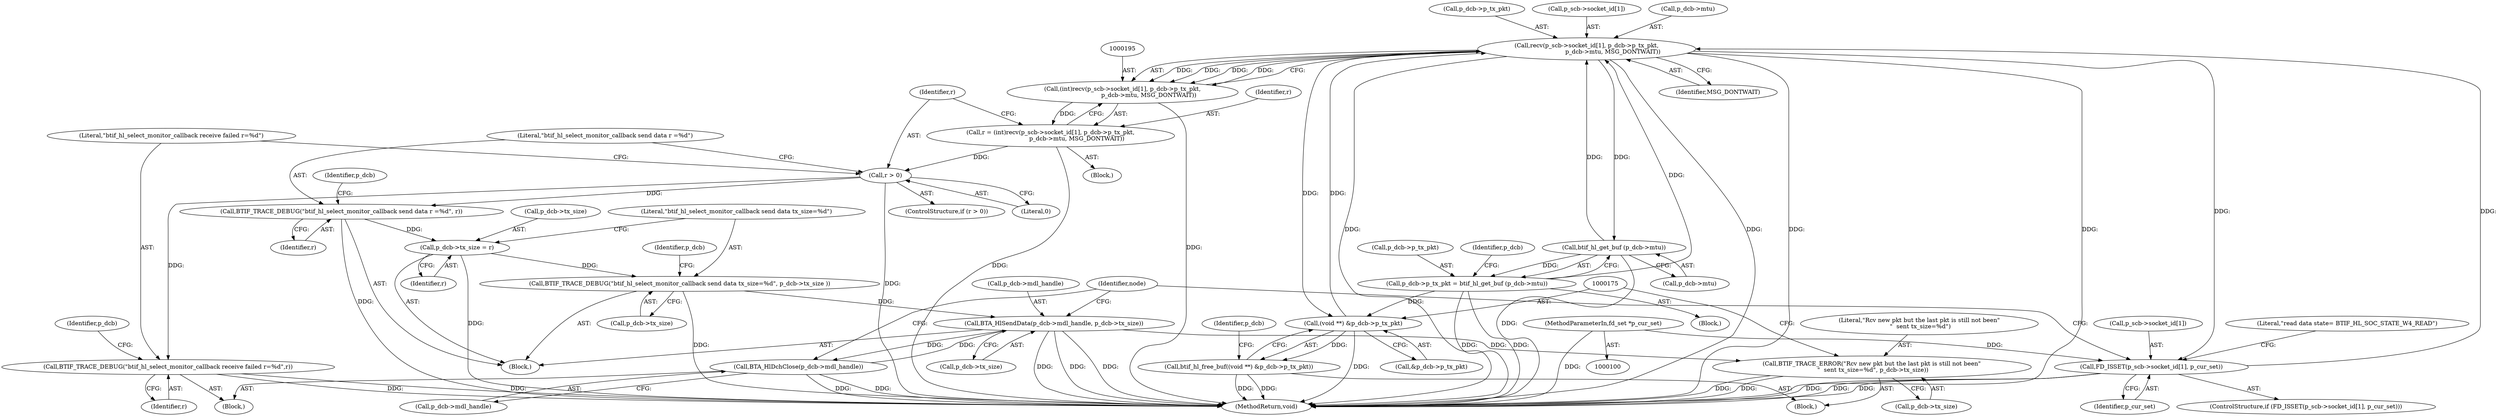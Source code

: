 digraph "0_Android_472271b153c5dc53c28beac55480a8d8434b2d5c_18@API" {
"1000196" [label="(Call,recv(p_scb->socket_id[1], p_dcb->p_tx_pkt,\n                            p_dcb->mtu, MSG_DONTWAIT))"];
"1000136" [label="(Call,FD_ISSET(p_scb->socket_id[1], p_cur_set))"];
"1000196" [label="(Call,recv(p_scb->socket_id[1], p_dcb->p_tx_pkt,\n                            p_dcb->mtu, MSG_DONTWAIT))"];
"1000180" [label="(Call,p_dcb->p_tx_pkt = btif_hl_get_buf (p_dcb->mtu))"];
"1000184" [label="(Call,btif_hl_get_buf (p_dcb->mtu))"];
"1000174" [label="(Call,(void **) &p_dcb->p_tx_pkt)"];
"1000101" [label="(MethodParameterIn,fd_set *p_cur_set)"];
"1000173" [label="(Call,btif_hl_free_buf((void **) &p_dcb->p_tx_pkt))"];
"1000194" [label="(Call,(int)recv(p_scb->socket_id[1], p_dcb->p_tx_pkt,\n                            p_dcb->mtu, MSG_DONTWAIT))"];
"1000192" [label="(Call,r = (int)recv(p_scb->socket_id[1], p_dcb->p_tx_pkt,\n                            p_dcb->mtu, MSG_DONTWAIT))"];
"1000210" [label="(Call,r > 0)"];
"1000214" [label="(Call,BTIF_TRACE_DEBUG(\"btif_hl_select_monitor_callback send data r =%d\", r))"];
"1000217" [label="(Call,p_dcb->tx_size = r)"];
"1000222" [label="(Call,BTIF_TRACE_DEBUG(\"btif_hl_select_monitor_callback send data tx_size=%d\", p_dcb->tx_size ))"];
"1000227" [label="(Call,BTA_HlSendData(p_dcb->mdl_handle, p_dcb->tx_size))"];
"1000168" [label="(Call,BTIF_TRACE_ERROR(\"Rcv new pkt but the last pkt is still not been\"\n \"  sent tx_size=%d\", p_dcb->tx_size))"];
"1000239" [label="(Call,BTA_HlDchClose(p_dcb->mdl_handle))"];
"1000236" [label="(Call,BTIF_TRACE_DEBUG(\"btif_hl_select_monitor_callback receive failed r=%d\",r))"];
"1000101" [label="(MethodParameterIn,fd_set *p_cur_set)"];
"1000180" [label="(Call,p_dcb->p_tx_pkt = btif_hl_get_buf (p_dcb->mtu))"];
"1000228" [label="(Call,p_dcb->mdl_handle)"];
"1000142" [label="(Identifier,p_cur_set)"];
"1000237" [label="(Literal,\"btif_hl_select_monitor_callback receive failed r=%d\")"];
"1000168" [label="(Call,BTIF_TRACE_ERROR(\"Rcv new pkt but the last pkt is still not been\"\n \"  sent tx_size=%d\", p_dcb->tx_size))"];
"1000235" [label="(Block,)"];
"1000227" [label="(Call,BTA_HlSendData(p_dcb->mdl_handle, p_dcb->tx_size))"];
"1000173" [label="(Call,btif_hl_free_buf((void **) &p_dcb->p_tx_pkt))"];
"1000251" [label="(MethodReturn,void)"];
"1000136" [label="(Call,FD_ISSET(p_scb->socket_id[1], p_cur_set))"];
"1000170" [label="(Call,p_dcb->tx_size)"];
"1000135" [label="(ControlStructure,if (FD_ISSET(p_scb->socket_id[1], p_cur_set)))"];
"1000176" [label="(Call,&p_dcb->p_tx_pkt)"];
"1000223" [label="(Literal,\"btif_hl_select_monitor_callback send data tx_size=%d\")"];
"1000192" [label="(Call,r = (int)recv(p_scb->socket_id[1], p_dcb->p_tx_pkt,\n                            p_dcb->mtu, MSG_DONTWAIT))"];
"1000216" [label="(Identifier,r)"];
"1000219" [label="(Identifier,p_dcb)"];
"1000239" [label="(Call,BTA_HlDchClose(p_dcb->mdl_handle))"];
"1000174" [label="(Call,(void **) &p_dcb->p_tx_pkt)"];
"1000169" [label="(Literal,\"Rcv new pkt but the last pkt is still not been\"\n \"  sent tx_size=%d\")"];
"1000190" [label="(Block,)"];
"1000209" [label="(ControlStructure,if (r > 0))"];
"1000240" [label="(Call,p_dcb->mdl_handle)"];
"1000185" [label="(Call,p_dcb->mtu)"];
"1000222" [label="(Call,BTIF_TRACE_DEBUG(\"btif_hl_select_monitor_callback send data tx_size=%d\", p_dcb->tx_size ))"];
"1000229" [label="(Identifier,p_dcb)"];
"1000202" [label="(Call,p_dcb->p_tx_pkt)"];
"1000221" [label="(Identifier,r)"];
"1000197" [label="(Call,p_scb->socket_id[1])"];
"1000211" [label="(Identifier,r)"];
"1000145" [label="(Literal,\"read data state= BTIF_HL_SOC_STATE_W4_READ\")"];
"1000184" [label="(Call,btif_hl_get_buf (p_dcb->mtu))"];
"1000193" [label="(Identifier,r)"];
"1000189" [label="(Identifier,p_dcb)"];
"1000238" [label="(Identifier,r)"];
"1000196" [label="(Call,recv(p_scb->socket_id[1], p_dcb->p_tx_pkt,\n                            p_dcb->mtu, MSG_DONTWAIT))"];
"1000231" [label="(Call,p_dcb->tx_size)"];
"1000241" [label="(Identifier,p_dcb)"];
"1000120" [label="(Identifier,node)"];
"1000167" [label="(Block,)"];
"1000137" [label="(Call,p_scb->socket_id[1])"];
"1000212" [label="(Literal,0)"];
"1000214" [label="(Call,BTIF_TRACE_DEBUG(\"btif_hl_select_monitor_callback send data r =%d\", r))"];
"1000236" [label="(Call,BTIF_TRACE_DEBUG(\"btif_hl_select_monitor_callback receive failed r=%d\",r))"];
"1000217" [label="(Call,p_dcb->tx_size = r)"];
"1000224" [label="(Call,p_dcb->tx_size)"];
"1000143" [label="(Block,)"];
"1000181" [label="(Call,p_dcb->p_tx_pkt)"];
"1000208" [label="(Identifier,MSG_DONTWAIT)"];
"1000218" [label="(Call,p_dcb->tx_size)"];
"1000182" [label="(Identifier,p_dcb)"];
"1000194" [label="(Call,(int)recv(p_scb->socket_id[1], p_dcb->p_tx_pkt,\n                            p_dcb->mtu, MSG_DONTWAIT))"];
"1000213" [label="(Block,)"];
"1000205" [label="(Call,p_dcb->mtu)"];
"1000210" [label="(Call,r > 0)"];
"1000215" [label="(Literal,\"btif_hl_select_monitor_callback send data r =%d\")"];
"1000196" -> "1000194"  [label="AST: "];
"1000196" -> "1000208"  [label="CFG: "];
"1000197" -> "1000196"  [label="AST: "];
"1000202" -> "1000196"  [label="AST: "];
"1000205" -> "1000196"  [label="AST: "];
"1000208" -> "1000196"  [label="AST: "];
"1000194" -> "1000196"  [label="CFG: "];
"1000196" -> "1000251"  [label="DDG: "];
"1000196" -> "1000251"  [label="DDG: "];
"1000196" -> "1000251"  [label="DDG: "];
"1000196" -> "1000251"  [label="DDG: "];
"1000196" -> "1000136"  [label="DDG: "];
"1000196" -> "1000174"  [label="DDG: "];
"1000196" -> "1000184"  [label="DDG: "];
"1000196" -> "1000194"  [label="DDG: "];
"1000196" -> "1000194"  [label="DDG: "];
"1000196" -> "1000194"  [label="DDG: "];
"1000196" -> "1000194"  [label="DDG: "];
"1000136" -> "1000196"  [label="DDG: "];
"1000180" -> "1000196"  [label="DDG: "];
"1000174" -> "1000196"  [label="DDG: "];
"1000184" -> "1000196"  [label="DDG: "];
"1000136" -> "1000135"  [label="AST: "];
"1000136" -> "1000142"  [label="CFG: "];
"1000137" -> "1000136"  [label="AST: "];
"1000142" -> "1000136"  [label="AST: "];
"1000145" -> "1000136"  [label="CFG: "];
"1000120" -> "1000136"  [label="CFG: "];
"1000136" -> "1000251"  [label="DDG: "];
"1000136" -> "1000251"  [label="DDG: "];
"1000136" -> "1000251"  [label="DDG: "];
"1000101" -> "1000136"  [label="DDG: "];
"1000180" -> "1000143"  [label="AST: "];
"1000180" -> "1000184"  [label="CFG: "];
"1000181" -> "1000180"  [label="AST: "];
"1000184" -> "1000180"  [label="AST: "];
"1000189" -> "1000180"  [label="CFG: "];
"1000180" -> "1000251"  [label="DDG: "];
"1000180" -> "1000251"  [label="DDG: "];
"1000180" -> "1000174"  [label="DDG: "];
"1000184" -> "1000180"  [label="DDG: "];
"1000184" -> "1000185"  [label="CFG: "];
"1000185" -> "1000184"  [label="AST: "];
"1000184" -> "1000251"  [label="DDG: "];
"1000174" -> "1000173"  [label="AST: "];
"1000174" -> "1000176"  [label="CFG: "];
"1000175" -> "1000174"  [label="AST: "];
"1000176" -> "1000174"  [label="AST: "];
"1000173" -> "1000174"  [label="CFG: "];
"1000174" -> "1000251"  [label="DDG: "];
"1000174" -> "1000173"  [label="DDG: "];
"1000101" -> "1000100"  [label="AST: "];
"1000101" -> "1000251"  [label="DDG: "];
"1000173" -> "1000167"  [label="AST: "];
"1000182" -> "1000173"  [label="CFG: "];
"1000173" -> "1000251"  [label="DDG: "];
"1000173" -> "1000251"  [label="DDG: "];
"1000194" -> "1000192"  [label="AST: "];
"1000195" -> "1000194"  [label="AST: "];
"1000192" -> "1000194"  [label="CFG: "];
"1000194" -> "1000251"  [label="DDG: "];
"1000194" -> "1000192"  [label="DDG: "];
"1000192" -> "1000190"  [label="AST: "];
"1000193" -> "1000192"  [label="AST: "];
"1000211" -> "1000192"  [label="CFG: "];
"1000192" -> "1000251"  [label="DDG: "];
"1000192" -> "1000210"  [label="DDG: "];
"1000210" -> "1000209"  [label="AST: "];
"1000210" -> "1000212"  [label="CFG: "];
"1000211" -> "1000210"  [label="AST: "];
"1000212" -> "1000210"  [label="AST: "];
"1000215" -> "1000210"  [label="CFG: "];
"1000237" -> "1000210"  [label="CFG: "];
"1000210" -> "1000251"  [label="DDG: "];
"1000210" -> "1000214"  [label="DDG: "];
"1000210" -> "1000236"  [label="DDG: "];
"1000214" -> "1000213"  [label="AST: "];
"1000214" -> "1000216"  [label="CFG: "];
"1000215" -> "1000214"  [label="AST: "];
"1000216" -> "1000214"  [label="AST: "];
"1000219" -> "1000214"  [label="CFG: "];
"1000214" -> "1000251"  [label="DDG: "];
"1000214" -> "1000217"  [label="DDG: "];
"1000217" -> "1000213"  [label="AST: "];
"1000217" -> "1000221"  [label="CFG: "];
"1000218" -> "1000217"  [label="AST: "];
"1000221" -> "1000217"  [label="AST: "];
"1000223" -> "1000217"  [label="CFG: "];
"1000217" -> "1000251"  [label="DDG: "];
"1000217" -> "1000222"  [label="DDG: "];
"1000222" -> "1000213"  [label="AST: "];
"1000222" -> "1000224"  [label="CFG: "];
"1000223" -> "1000222"  [label="AST: "];
"1000224" -> "1000222"  [label="AST: "];
"1000229" -> "1000222"  [label="CFG: "];
"1000222" -> "1000251"  [label="DDG: "];
"1000222" -> "1000227"  [label="DDG: "];
"1000227" -> "1000213"  [label="AST: "];
"1000227" -> "1000231"  [label="CFG: "];
"1000228" -> "1000227"  [label="AST: "];
"1000231" -> "1000227"  [label="AST: "];
"1000120" -> "1000227"  [label="CFG: "];
"1000227" -> "1000251"  [label="DDG: "];
"1000227" -> "1000251"  [label="DDG: "];
"1000227" -> "1000251"  [label="DDG: "];
"1000227" -> "1000168"  [label="DDG: "];
"1000239" -> "1000227"  [label="DDG: "];
"1000227" -> "1000239"  [label="DDG: "];
"1000168" -> "1000167"  [label="AST: "];
"1000168" -> "1000170"  [label="CFG: "];
"1000169" -> "1000168"  [label="AST: "];
"1000170" -> "1000168"  [label="AST: "];
"1000175" -> "1000168"  [label="CFG: "];
"1000168" -> "1000251"  [label="DDG: "];
"1000168" -> "1000251"  [label="DDG: "];
"1000239" -> "1000235"  [label="AST: "];
"1000239" -> "1000240"  [label="CFG: "];
"1000240" -> "1000239"  [label="AST: "];
"1000120" -> "1000239"  [label="CFG: "];
"1000239" -> "1000251"  [label="DDG: "];
"1000239" -> "1000251"  [label="DDG: "];
"1000236" -> "1000235"  [label="AST: "];
"1000236" -> "1000238"  [label="CFG: "];
"1000237" -> "1000236"  [label="AST: "];
"1000238" -> "1000236"  [label="AST: "];
"1000241" -> "1000236"  [label="CFG: "];
"1000236" -> "1000251"  [label="DDG: "];
"1000236" -> "1000251"  [label="DDG: "];
}
